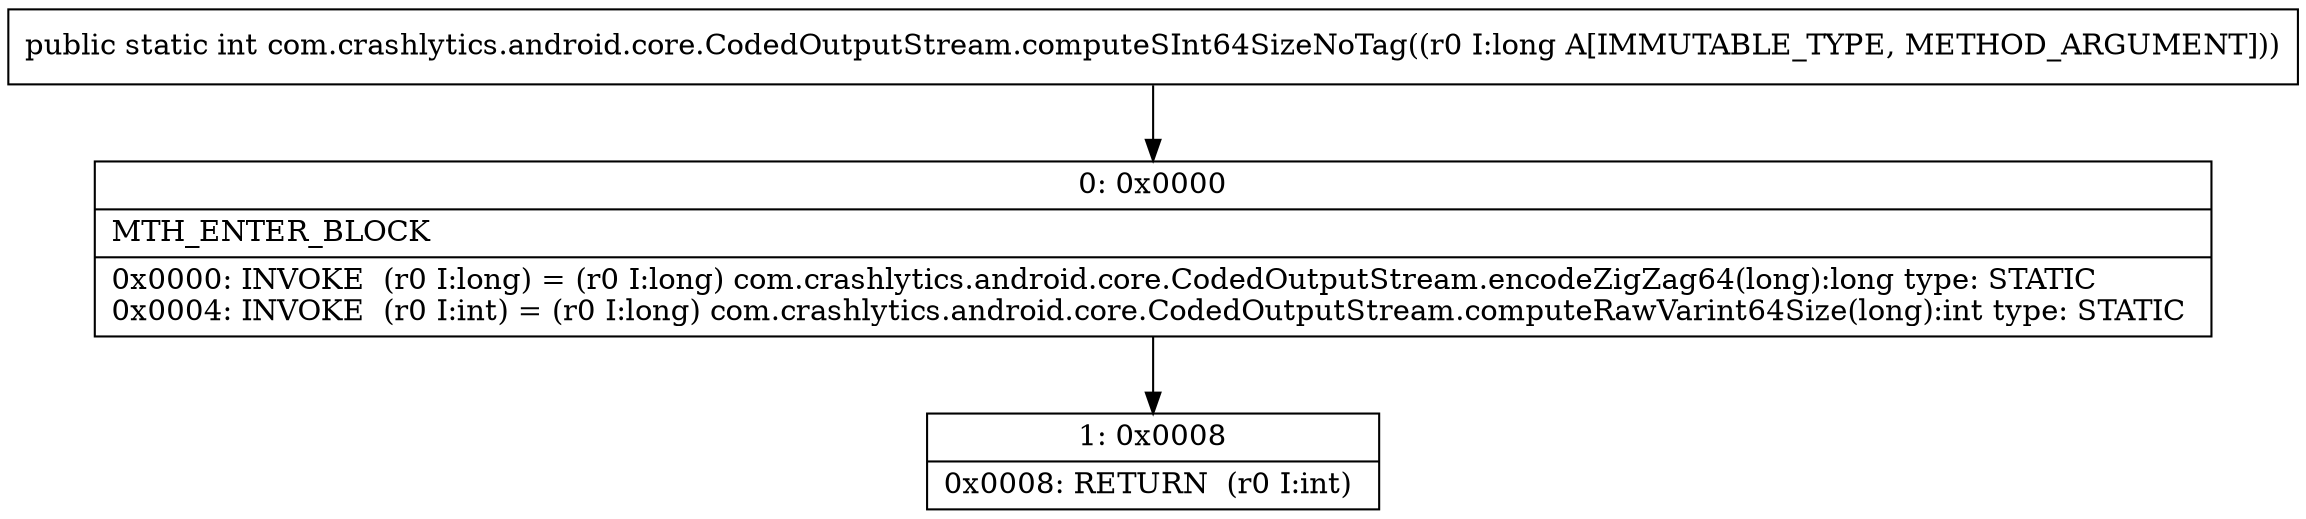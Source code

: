 digraph "CFG forcom.crashlytics.android.core.CodedOutputStream.computeSInt64SizeNoTag(J)I" {
Node_0 [shape=record,label="{0\:\ 0x0000|MTH_ENTER_BLOCK\l|0x0000: INVOKE  (r0 I:long) = (r0 I:long) com.crashlytics.android.core.CodedOutputStream.encodeZigZag64(long):long type: STATIC \l0x0004: INVOKE  (r0 I:int) = (r0 I:long) com.crashlytics.android.core.CodedOutputStream.computeRawVarint64Size(long):int type: STATIC \l}"];
Node_1 [shape=record,label="{1\:\ 0x0008|0x0008: RETURN  (r0 I:int) \l}"];
MethodNode[shape=record,label="{public static int com.crashlytics.android.core.CodedOutputStream.computeSInt64SizeNoTag((r0 I:long A[IMMUTABLE_TYPE, METHOD_ARGUMENT])) }"];
MethodNode -> Node_0;
Node_0 -> Node_1;
}

